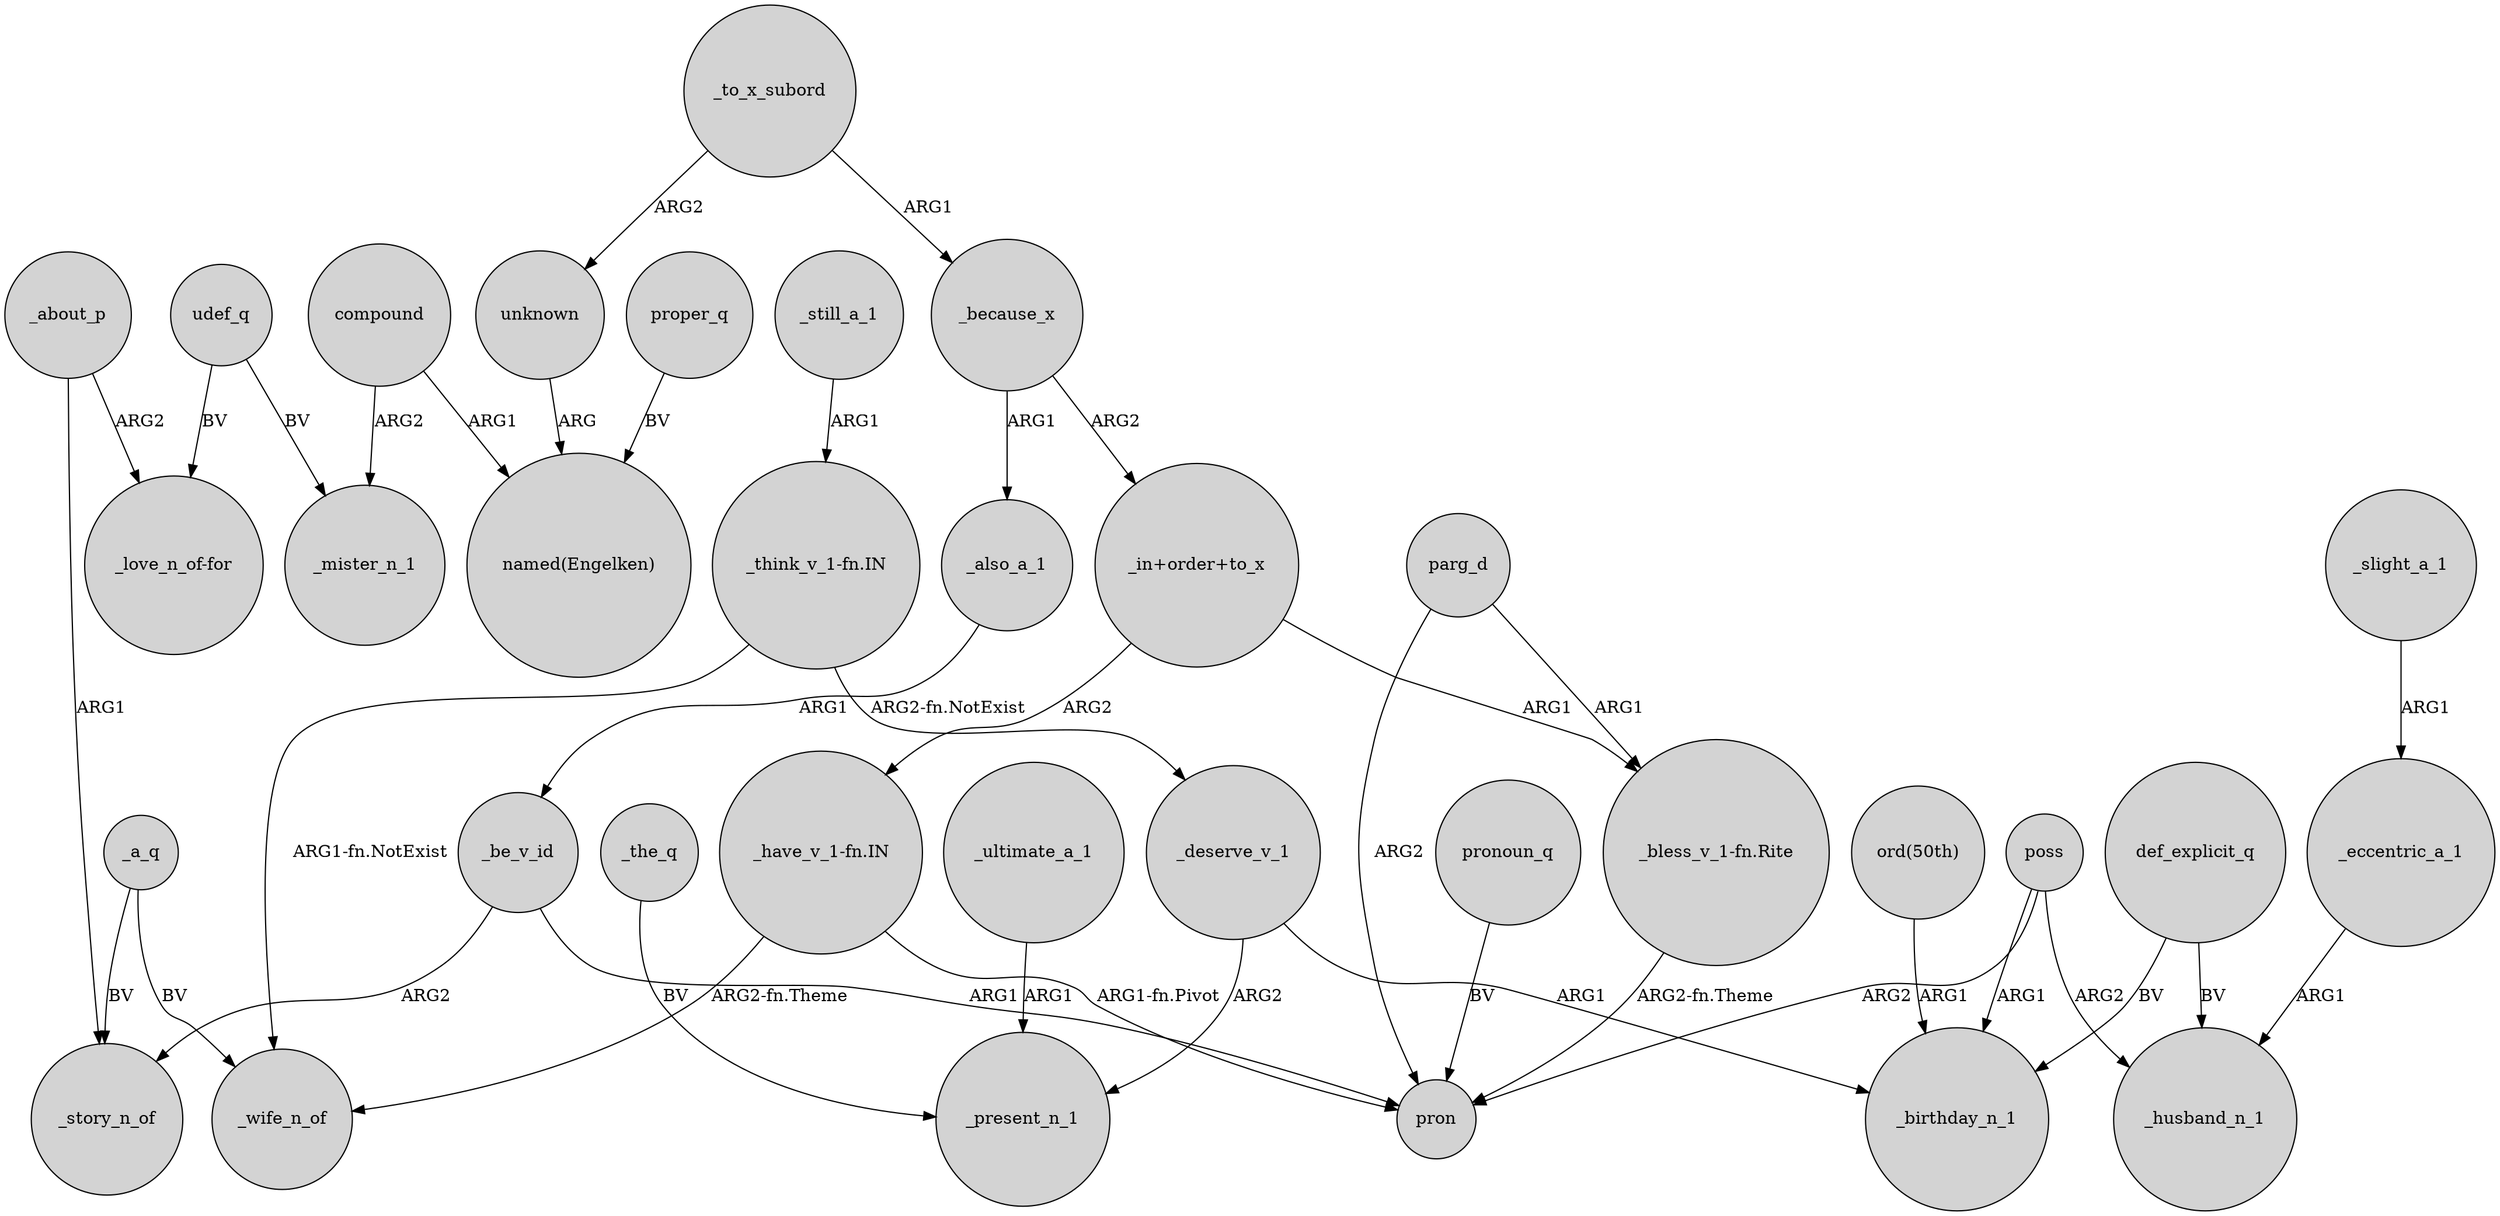digraph {
	node [shape=circle style=filled]
	_a_q -> _wife_n_of [label=BV]
	compound -> "named(Engelken)" [label=ARG1]
	"_bless_v_1-fn.Rite" -> pron [label="ARG2-fn.Theme"]
	_deserve_v_1 -> _birthday_n_1 [label=ARG1]
	_about_p -> _story_n_of [label=ARG1]
	poss -> pron [label=ARG2]
	"_in+order+to_x" -> "_have_v_1-fn.IN" [label=ARG2]
	parg_d -> "_bless_v_1-fn.Rite" [label=ARG1]
	_to_x_subord -> _because_x [label=ARG1]
	_still_a_1 -> "_think_v_1-fn.IN" [label=ARG1]
	"ord(50th)" -> _birthday_n_1 [label=ARG1]
	compound -> _mister_n_1 [label=ARG2]
	_because_x -> "_in+order+to_x" [label=ARG2]
	udef_q -> _mister_n_1 [label=BV]
	def_explicit_q -> _husband_n_1 [label=BV]
	_be_v_id -> _story_n_of [label=ARG2]
	_a_q -> _story_n_of [label=BV]
	"_in+order+to_x" -> "_bless_v_1-fn.Rite" [label=ARG1]
	_because_x -> _also_a_1 [label=ARG1]
	_slight_a_1 -> _eccentric_a_1 [label=ARG1]
	_eccentric_a_1 -> _husband_n_1 [label=ARG1]
	"_have_v_1-fn.IN" -> pron [label="ARG1-fn.Pivot"]
	_be_v_id -> pron [label=ARG1]
	parg_d -> pron [label=ARG2]
	_also_a_1 -> _be_v_id [label=ARG1]
	"_think_v_1-fn.IN" -> _deserve_v_1 [label="ARG2-fn.NotExist"]
	"_have_v_1-fn.IN" -> _wife_n_of [label="ARG2-fn.Theme"]
	pronoun_q -> pron [label=BV]
	_deserve_v_1 -> _present_n_1 [label=ARG2]
	_to_x_subord -> unknown [label=ARG2]
	proper_q -> "named(Engelken)" [label=BV]
	"_think_v_1-fn.IN" -> _wife_n_of [label="ARG1-fn.NotExist"]
	_the_q -> _present_n_1 [label=BV]
	poss -> _husband_n_1 [label=ARG2]
	poss -> _birthday_n_1 [label=ARG1]
	def_explicit_q -> _birthday_n_1 [label=BV]
	unknown -> "named(Engelken)" [label=ARG]
	_about_p -> "_love_n_of-for" [label=ARG2]
	_ultimate_a_1 -> _present_n_1 [label=ARG1]
	udef_q -> "_love_n_of-for" [label=BV]
}
